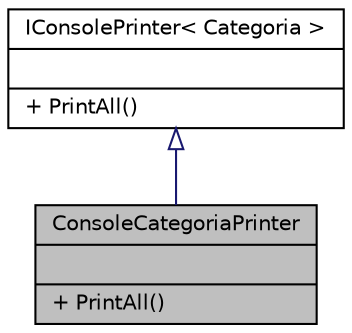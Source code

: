 digraph "ConsoleCategoriaPrinter"
{
 // INTERACTIVE_SVG=YES
 // LATEX_PDF_SIZE
  edge [fontname="Helvetica",fontsize="10",labelfontname="Helvetica",labelfontsize="10"];
  node [fontname="Helvetica",fontsize="10",shape=record];
  Node1 [label="{ConsoleCategoriaPrinter\n||+ PrintAll()\l}",height=0.2,width=0.4,color="black", fillcolor="grey75", style="filled", fontcolor="black",tooltip="Clase para mostrar por pantalla las categorías."];
  Node2 -> Node1 [dir="back",color="midnightblue",fontsize="10",style="solid",arrowtail="onormal",fontname="Helvetica"];
  Node2 [label="{IConsolePrinter\< Categoria \>\n||+ PrintAll()\l}",height=0.2,width=0.4,color="black", fillcolor="white", style="filled",URL="$interfaceIConsolePrinter.html",tooltip=" "];
}
